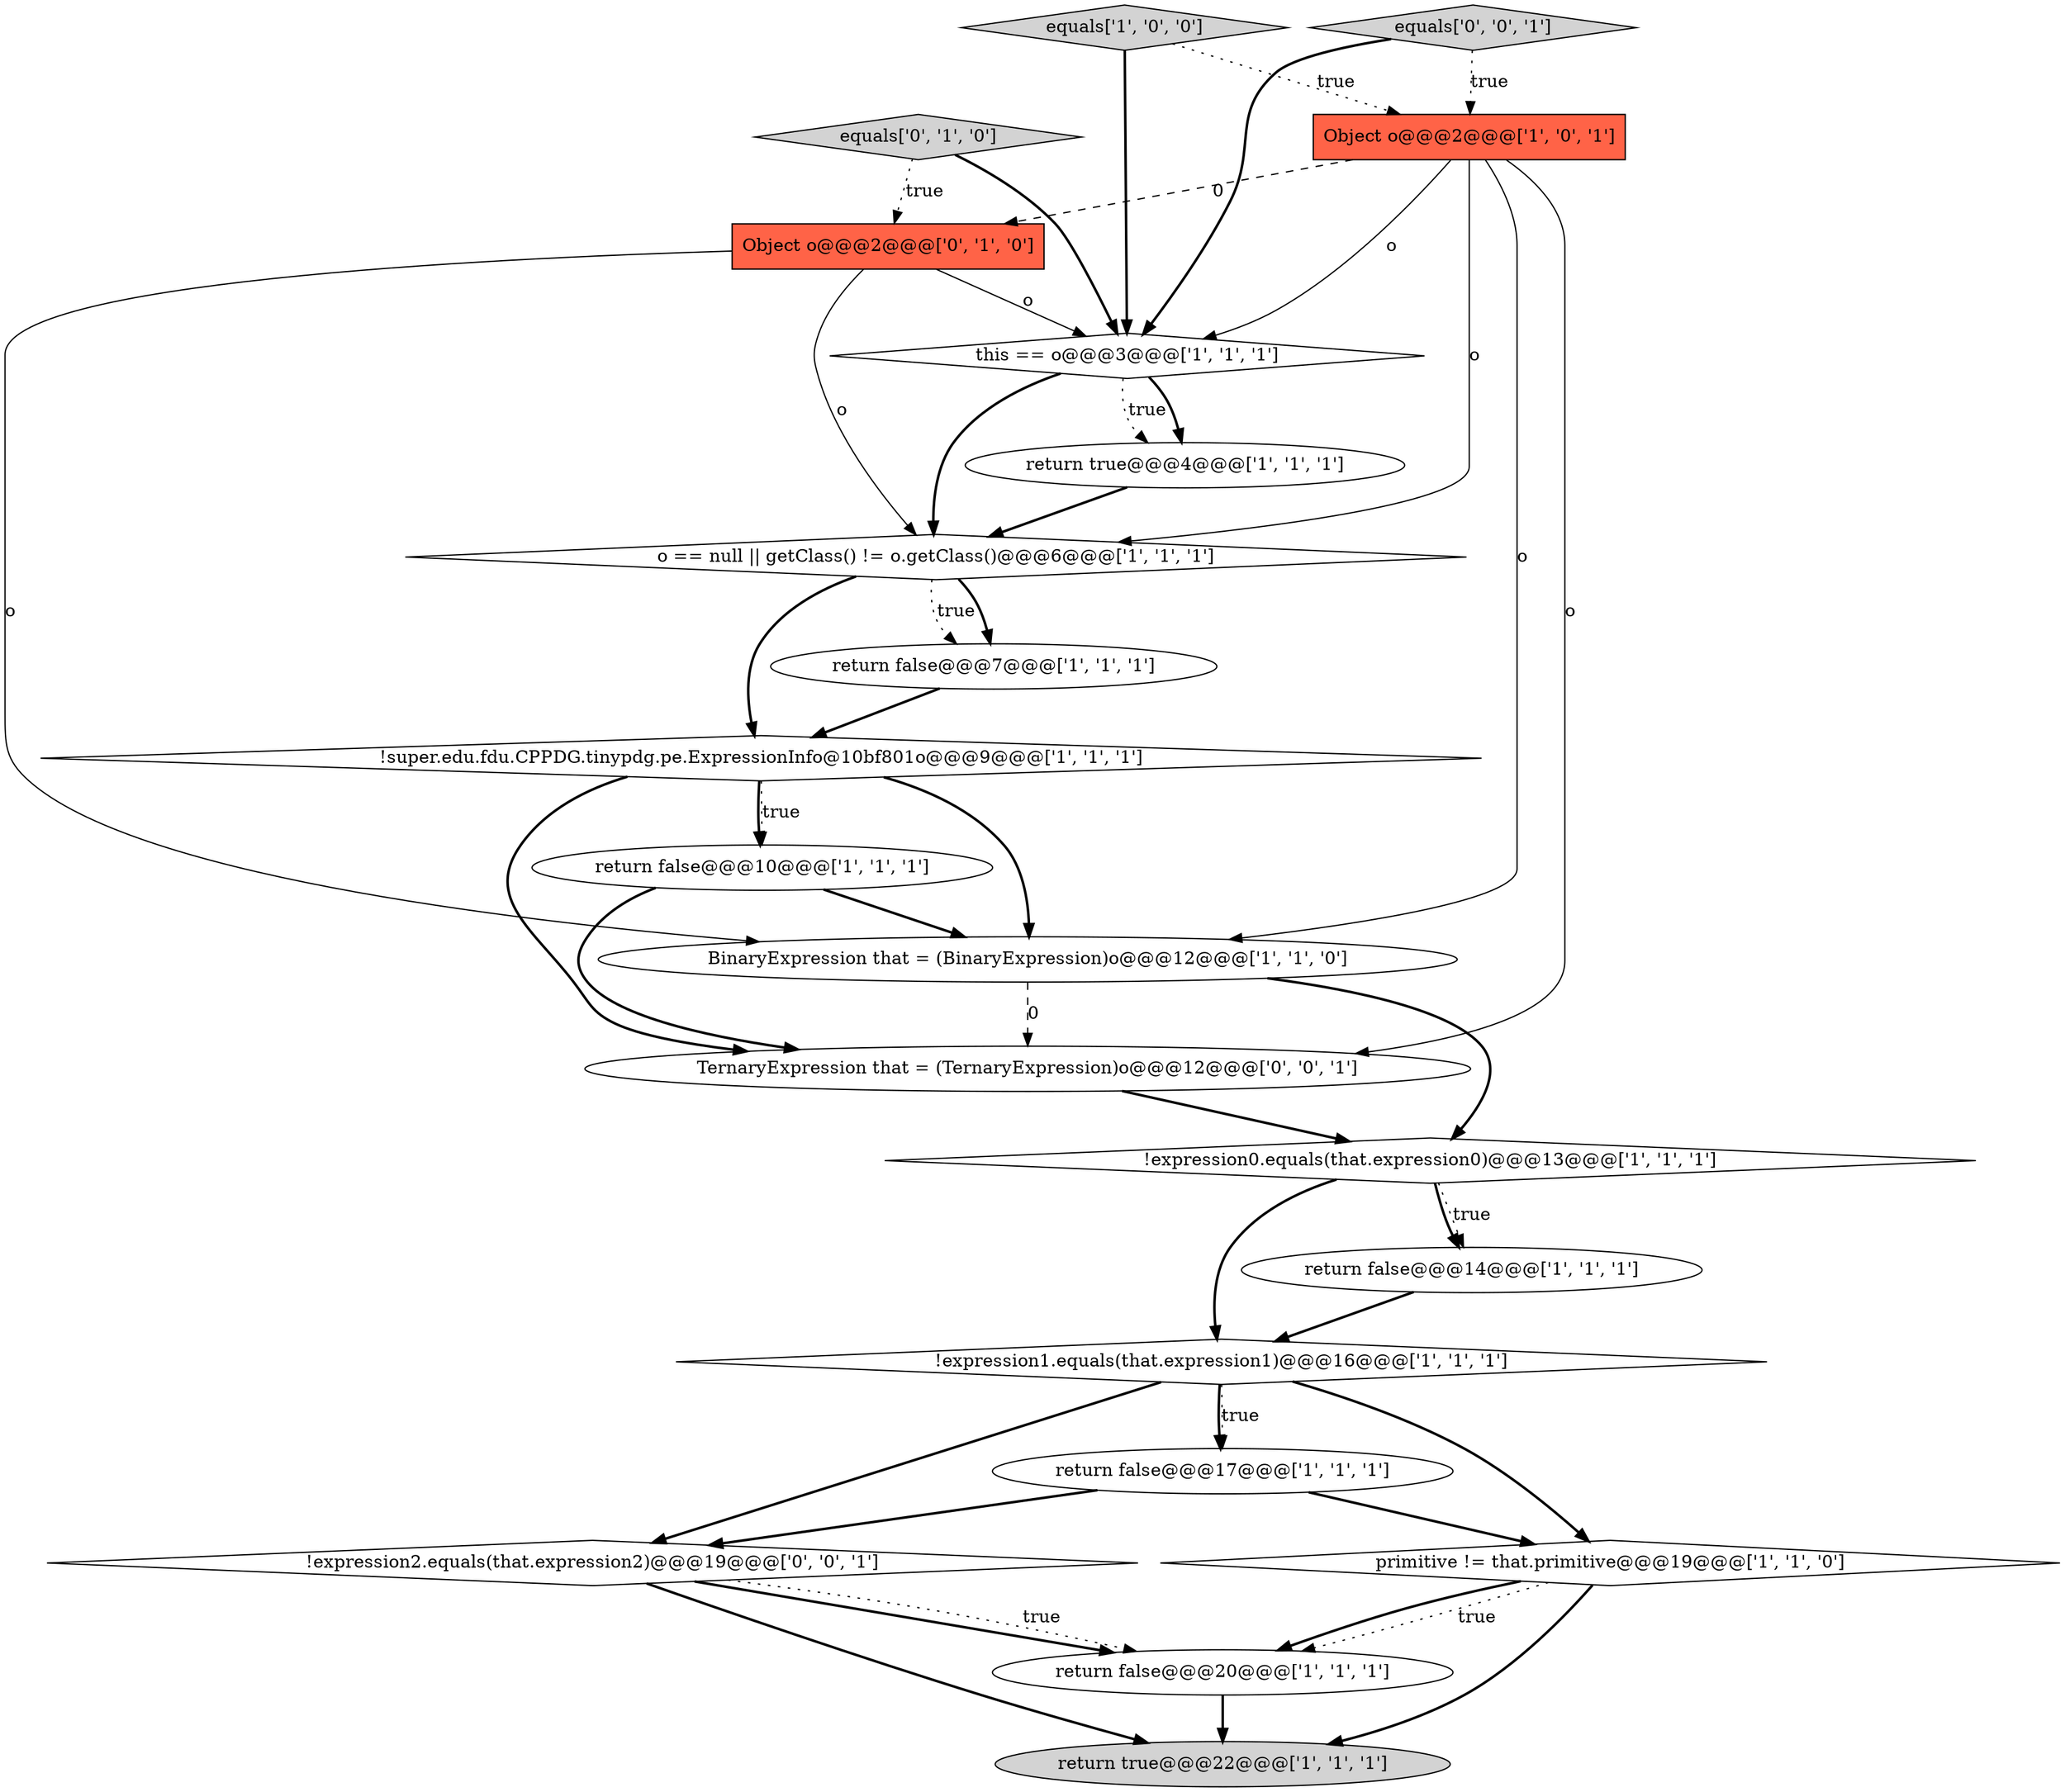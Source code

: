 digraph {
18 [style = filled, label = "TernaryExpression that = (TernaryExpression)o@@@12@@@['0', '0', '1']", fillcolor = white, shape = ellipse image = "AAA0AAABBB3BBB"];
15 [style = filled, label = "o == null || getClass() != o.getClass()@@@6@@@['1', '1', '1']", fillcolor = white, shape = diamond image = "AAA0AAABBB1BBB"];
16 [style = filled, label = "Object o@@@2@@@['0', '1', '0']", fillcolor = tomato, shape = box image = "AAA1AAABBB2BBB"];
9 [style = filled, label = "primitive != that.primitive@@@19@@@['1', '1', '0']", fillcolor = white, shape = diamond image = "AAA0AAABBB1BBB"];
17 [style = filled, label = "equals['0', '1', '0']", fillcolor = lightgray, shape = diamond image = "AAA0AAABBB2BBB"];
0 [style = filled, label = "this == o@@@3@@@['1', '1', '1']", fillcolor = white, shape = diamond image = "AAA0AAABBB1BBB"];
1 [style = filled, label = "return false@@@7@@@['1', '1', '1']", fillcolor = white, shape = ellipse image = "AAA0AAABBB1BBB"];
14 [style = filled, label = "return false@@@17@@@['1', '1', '1']", fillcolor = white, shape = ellipse image = "AAA0AAABBB1BBB"];
19 [style = filled, label = "!expression2.equals(that.expression2)@@@19@@@['0', '0', '1']", fillcolor = white, shape = diamond image = "AAA0AAABBB3BBB"];
4 [style = filled, label = "return true@@@4@@@['1', '1', '1']", fillcolor = white, shape = ellipse image = "AAA0AAABBB1BBB"];
2 [style = filled, label = "!super.edu.fdu.CPPDG.tinypdg.pe.ExpressionInfo@10bf801o@@@9@@@['1', '1', '1']", fillcolor = white, shape = diamond image = "AAA0AAABBB1BBB"];
8 [style = filled, label = "!expression0.equals(that.expression0)@@@13@@@['1', '1', '1']", fillcolor = white, shape = diamond image = "AAA0AAABBB1BBB"];
10 [style = filled, label = "return false@@@10@@@['1', '1', '1']", fillcolor = white, shape = ellipse image = "AAA0AAABBB1BBB"];
12 [style = filled, label = "!expression1.equals(that.expression1)@@@16@@@['1', '1', '1']", fillcolor = white, shape = diamond image = "AAA0AAABBB1BBB"];
13 [style = filled, label = "return false@@@14@@@['1', '1', '1']", fillcolor = white, shape = ellipse image = "AAA0AAABBB1BBB"];
5 [style = filled, label = "equals['1', '0', '0']", fillcolor = lightgray, shape = diamond image = "AAA0AAABBB1BBB"];
7 [style = filled, label = "BinaryExpression that = (BinaryExpression)o@@@12@@@['1', '1', '0']", fillcolor = white, shape = ellipse image = "AAA0AAABBB1BBB"];
3 [style = filled, label = "return true@@@22@@@['1', '1', '1']", fillcolor = lightgray, shape = ellipse image = "AAA0AAABBB1BBB"];
6 [style = filled, label = "Object o@@@2@@@['1', '0', '1']", fillcolor = tomato, shape = box image = "AAA0AAABBB1BBB"];
11 [style = filled, label = "return false@@@20@@@['1', '1', '1']", fillcolor = white, shape = ellipse image = "AAA0AAABBB1BBB"];
20 [style = filled, label = "equals['0', '0', '1']", fillcolor = lightgray, shape = diamond image = "AAA0AAABBB3BBB"];
10->18 [style = bold, label=""];
15->2 [style = bold, label=""];
6->15 [style = solid, label="o"];
9->11 [style = bold, label=""];
7->18 [style = dashed, label="0"];
16->15 [style = solid, label="o"];
6->7 [style = solid, label="o"];
9->11 [style = dotted, label="true"];
0->4 [style = dotted, label="true"];
4->15 [style = bold, label=""];
20->0 [style = bold, label=""];
5->6 [style = dotted, label="true"];
2->18 [style = bold, label=""];
14->19 [style = bold, label=""];
19->11 [style = bold, label=""];
16->7 [style = solid, label="o"];
2->10 [style = bold, label=""];
7->8 [style = bold, label=""];
12->9 [style = bold, label=""];
10->7 [style = bold, label=""];
0->15 [style = bold, label=""];
17->16 [style = dotted, label="true"];
6->0 [style = solid, label="o"];
12->14 [style = dotted, label="true"];
6->16 [style = dashed, label="0"];
13->12 [style = bold, label=""];
17->0 [style = bold, label=""];
5->0 [style = bold, label=""];
11->3 [style = bold, label=""];
0->4 [style = bold, label=""];
19->11 [style = dotted, label="true"];
15->1 [style = dotted, label="true"];
16->0 [style = solid, label="o"];
12->14 [style = bold, label=""];
6->18 [style = solid, label="o"];
9->3 [style = bold, label=""];
14->9 [style = bold, label=""];
1->2 [style = bold, label=""];
8->13 [style = dotted, label="true"];
18->8 [style = bold, label=""];
2->7 [style = bold, label=""];
12->19 [style = bold, label=""];
19->3 [style = bold, label=""];
8->12 [style = bold, label=""];
20->6 [style = dotted, label="true"];
8->13 [style = bold, label=""];
2->10 [style = dotted, label="true"];
15->1 [style = bold, label=""];
}
